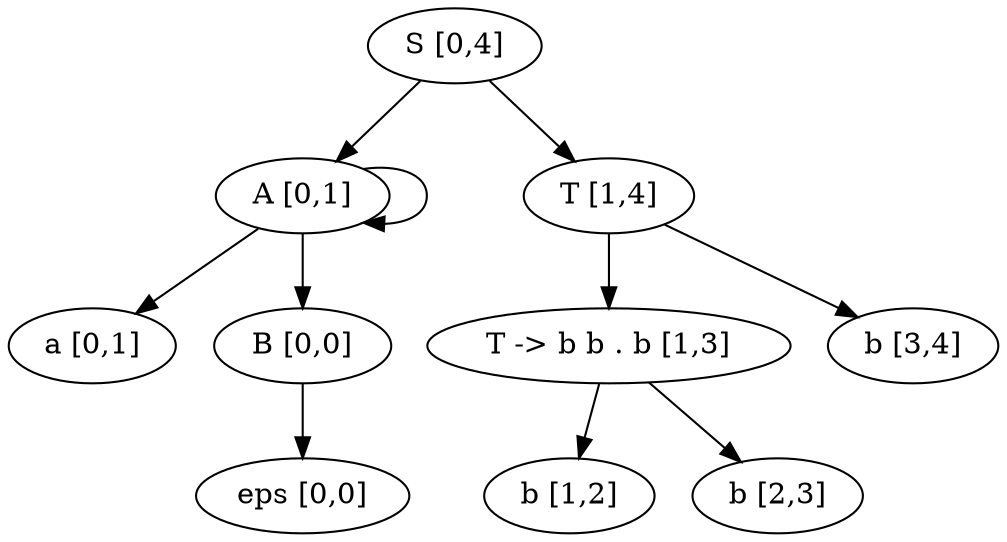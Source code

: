 digraph tree3 {
        "S [0,4]" -> "A [0,1]";
        "A [0,1]" -> "A [0,1]";
        "A [0,1]" -> "a [0,1]";
        "A [0,1]" -> "B [0,0]";
        "B [0,0]" -> "eps [0,0]";
        "S [0,4]" -> "T [1,4]";
        "T [1,4]" -> "T -> b b . b [1,3]";
        "T -> b b . b [1,3]" -> "b [1,2]";
        "T -> b b . b [1,3]" -> "b [2,3]";
        "T [1,4]" -> "b [3,4]";
}